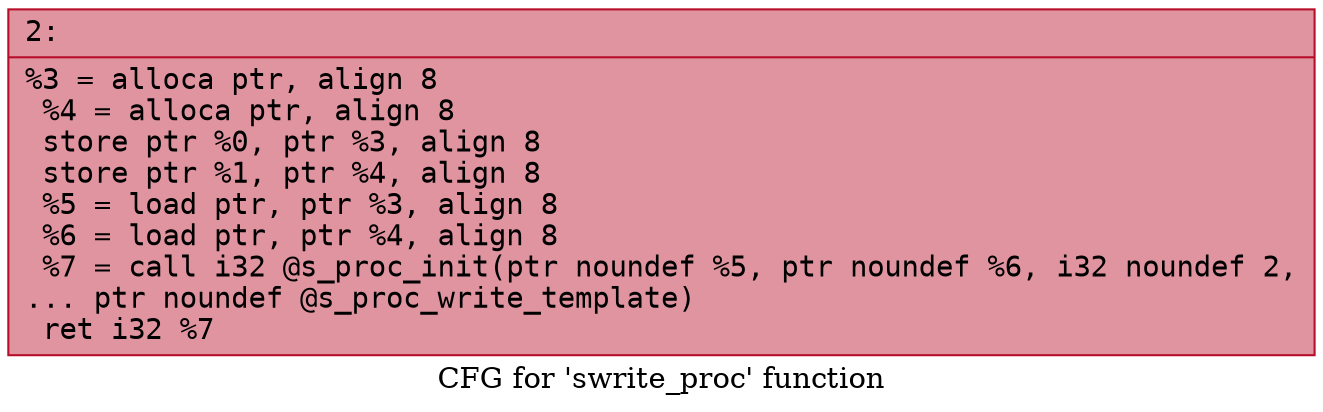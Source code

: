 digraph "CFG for 'swrite_proc' function" {
	label="CFG for 'swrite_proc' function";

	Node0x6000029e3160 [shape=record,color="#b70d28ff", style=filled, fillcolor="#b70d2870" fontname="Courier",label="{2:\l|  %3 = alloca ptr, align 8\l  %4 = alloca ptr, align 8\l  store ptr %0, ptr %3, align 8\l  store ptr %1, ptr %4, align 8\l  %5 = load ptr, ptr %3, align 8\l  %6 = load ptr, ptr %4, align 8\l  %7 = call i32 @s_proc_init(ptr noundef %5, ptr noundef %6, i32 noundef 2,\l... ptr noundef @s_proc_write_template)\l  ret i32 %7\l}"];
}
